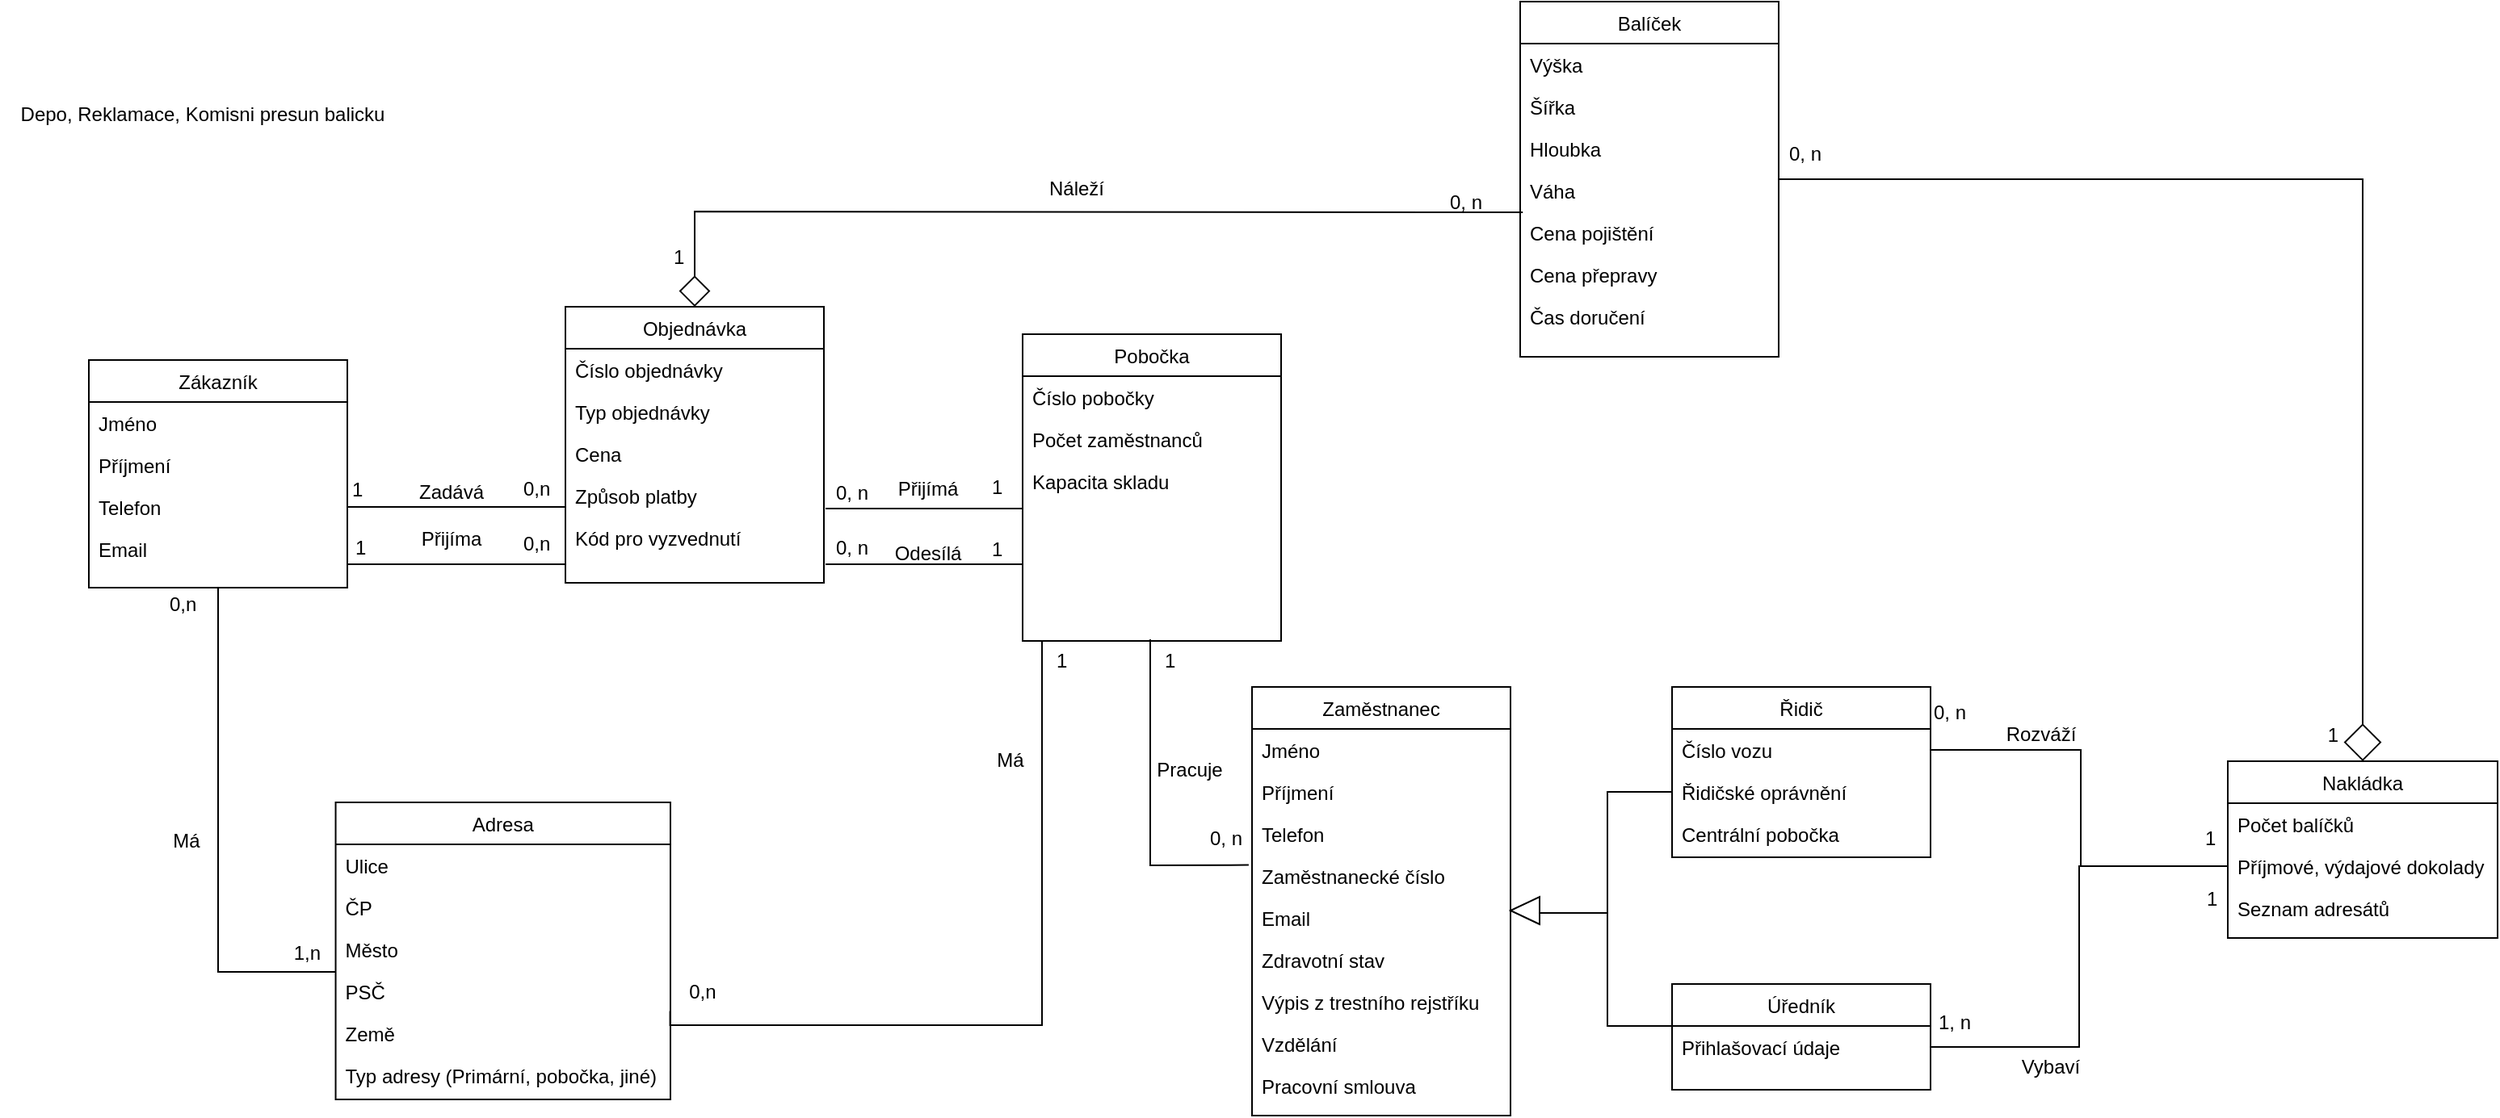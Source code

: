 <mxfile version="20.6.0" type="github">
  <diagram id="L5aYX6kbzt17_Y6ruYPm" name="Stránka-1">
    <mxGraphModel dx="2532" dy="793" grid="1" gridSize="10" guides="1" tooltips="1" connect="1" arrows="1" fold="1" page="1" pageScale="1" pageWidth="827" pageHeight="1169" math="0" shadow="0">
      <root>
        <mxCell id="0" />
        <mxCell id="1" parent="0" />
        <mxCell id="regOmah-uOrhAEvhPZx0-2" value="Zákazník" style="swimlane;fontStyle=0;align=center;verticalAlign=top;childLayout=stackLayout;horizontal=1;startSize=26;horizontalStack=0;resizeParent=1;resizeLast=0;collapsible=1;marginBottom=0;rounded=0;shadow=0;strokeWidth=1;" parent="1" vertex="1">
          <mxGeometry x="-310" y="442" width="160" height="141" as="geometry">
            <mxRectangle x="230" y="140" width="160" height="26" as="alternateBounds" />
          </mxGeometry>
        </mxCell>
        <mxCell id="regOmah-uOrhAEvhPZx0-3" value="Jméno" style="text;align=left;verticalAlign=top;spacingLeft=4;spacingRight=4;overflow=hidden;rotatable=0;points=[[0,0.5],[1,0.5]];portConstraint=eastwest;" parent="regOmah-uOrhAEvhPZx0-2" vertex="1">
          <mxGeometry y="26" width="160" height="26" as="geometry" />
        </mxCell>
        <mxCell id="regOmah-uOrhAEvhPZx0-4" value="Příjmení" style="text;align=left;verticalAlign=top;spacingLeft=4;spacingRight=4;overflow=hidden;rotatable=0;points=[[0,0.5],[1,0.5]];portConstraint=eastwest;rounded=0;shadow=0;html=0;" parent="regOmah-uOrhAEvhPZx0-2" vertex="1">
          <mxGeometry y="52" width="160" height="26" as="geometry" />
        </mxCell>
        <mxCell id="regOmah-uOrhAEvhPZx0-5" value="Telefon" style="text;align=left;verticalAlign=top;spacingLeft=4;spacingRight=4;overflow=hidden;rotatable=0;points=[[0,0.5],[1,0.5]];portConstraint=eastwest;rounded=0;shadow=0;html=0;" parent="regOmah-uOrhAEvhPZx0-2" vertex="1">
          <mxGeometry y="78" width="160" height="26" as="geometry" />
        </mxCell>
        <mxCell id="regOmah-uOrhAEvhPZx0-6" value="Email" style="text;align=left;verticalAlign=top;spacingLeft=4;spacingRight=4;overflow=hidden;rotatable=0;points=[[0,0.5],[1,0.5]];portConstraint=eastwest;rounded=0;shadow=0;html=0;" parent="regOmah-uOrhAEvhPZx0-2" vertex="1">
          <mxGeometry y="104" width="160" height="26" as="geometry" />
        </mxCell>
        <mxCell id="regOmah-uOrhAEvhPZx0-7" value="Adresa" style="swimlane;fontStyle=0;align=center;verticalAlign=top;childLayout=stackLayout;horizontal=1;startSize=26;horizontalStack=0;resizeParent=1;resizeLast=0;collapsible=1;marginBottom=0;rounded=0;shadow=0;strokeWidth=1;" parent="1" vertex="1">
          <mxGeometry x="-157.23" y="716" width="207.23" height="184" as="geometry">
            <mxRectangle x="550" y="140" width="160" height="26" as="alternateBounds" />
          </mxGeometry>
        </mxCell>
        <mxCell id="regOmah-uOrhAEvhPZx0-8" value="Ulice" style="text;align=left;verticalAlign=top;spacingLeft=4;spacingRight=4;overflow=hidden;rotatable=0;points=[[0,0.5],[1,0.5]];portConstraint=eastwest;rounded=0;shadow=0;html=0;" parent="regOmah-uOrhAEvhPZx0-7" vertex="1">
          <mxGeometry y="26" width="207.23" height="26" as="geometry" />
        </mxCell>
        <mxCell id="regOmah-uOrhAEvhPZx0-9" value="ČP" style="text;align=left;verticalAlign=top;spacingLeft=4;spacingRight=4;overflow=hidden;rotatable=0;points=[[0,0.5],[1,0.5]];portConstraint=eastwest;rounded=0;shadow=0;html=0;" parent="regOmah-uOrhAEvhPZx0-7" vertex="1">
          <mxGeometry y="52" width="207.23" height="26" as="geometry" />
        </mxCell>
        <mxCell id="regOmah-uOrhAEvhPZx0-10" value="Město" style="text;align=left;verticalAlign=top;spacingLeft=4;spacingRight=4;overflow=hidden;rotatable=0;points=[[0,0.5],[1,0.5]];portConstraint=eastwest;rounded=0;shadow=0;html=0;" parent="regOmah-uOrhAEvhPZx0-7" vertex="1">
          <mxGeometry y="78" width="207.23" height="26" as="geometry" />
        </mxCell>
        <mxCell id="regOmah-uOrhAEvhPZx0-11" value="PSČ" style="text;align=left;verticalAlign=top;spacingLeft=4;spacingRight=4;overflow=hidden;rotatable=0;points=[[0,0.5],[1,0.5]];portConstraint=eastwest;rounded=0;shadow=0;html=0;" parent="regOmah-uOrhAEvhPZx0-7" vertex="1">
          <mxGeometry y="104" width="207.23" height="26" as="geometry" />
        </mxCell>
        <mxCell id="regOmah-uOrhAEvhPZx0-12" value="Země" style="text;align=left;verticalAlign=top;spacingLeft=4;spacingRight=4;overflow=hidden;rotatable=0;points=[[0,0.5],[1,0.5]];portConstraint=eastwest;rounded=0;shadow=0;html=0;" parent="regOmah-uOrhAEvhPZx0-7" vertex="1">
          <mxGeometry y="130" width="207.23" height="26" as="geometry" />
        </mxCell>
        <mxCell id="regOmah-uOrhAEvhPZx0-123" value="Typ adresy (Primární, pobočka, jiné)&#xa;" style="text;align=left;verticalAlign=top;spacingLeft=4;spacingRight=4;overflow=hidden;rotatable=0;points=[[0,0.5],[1,0.5]];portConstraint=eastwest;rounded=0;shadow=0;html=0;" parent="regOmah-uOrhAEvhPZx0-7" vertex="1">
          <mxGeometry y="156" width="207.23" height="26" as="geometry" />
        </mxCell>
        <mxCell id="regOmah-uOrhAEvhPZx0-13" value="" style="endArrow=none;shadow=0;strokeWidth=1;rounded=0;endFill=0;edgeStyle=elbowEdgeStyle;elbow=vertical;" parent="1" source="regOmah-uOrhAEvhPZx0-2" target="regOmah-uOrhAEvhPZx0-7" edge="1">
          <mxGeometry x="0.5" y="41" relative="1" as="geometry">
            <mxPoint x="-290" y="574" as="sourcePoint" />
            <mxPoint x="-130" y="574" as="targetPoint" />
            <mxPoint x="-40" y="32" as="offset" />
            <Array as="points">
              <mxPoint x="-230" y="821" />
              <mxPoint x="-230" y="908" />
            </Array>
          </mxGeometry>
        </mxCell>
        <mxCell id="regOmah-uOrhAEvhPZx0-14" value="1,n" style="resizable=0;align=right;verticalAlign=bottom;labelBackgroundColor=none;fontSize=12;" parent="regOmah-uOrhAEvhPZx0-13" connectable="0" vertex="1">
          <mxGeometry x="1" relative="1" as="geometry">
            <mxPoint x="-8" y="-3" as="offset" />
          </mxGeometry>
        </mxCell>
        <mxCell id="regOmah-uOrhAEvhPZx0-15" value="Má" style="text;html=1;resizable=0;points=[];;align=center;verticalAlign=middle;labelBackgroundColor=none;rounded=0;shadow=0;strokeWidth=1;fontSize=12;" parent="regOmah-uOrhAEvhPZx0-13" vertex="1" connectable="0">
          <mxGeometry x="0.5" y="49" relative="1" as="geometry">
            <mxPoint x="-69" y="-76" as="offset" />
          </mxGeometry>
        </mxCell>
        <mxCell id="regOmah-uOrhAEvhPZx0-153" style="edgeStyle=orthogonalEdgeStyle;rounded=0;jumpSize=6;orthogonalLoop=1;jettySize=auto;html=1;strokeWidth=1;startArrow=none;startFill=0;endArrow=diamond;endFill=0;startSize=17;endSize=21;" parent="1" source="regOmah-uOrhAEvhPZx0-16" target="regOmah-uOrhAEvhPZx0-94" edge="1">
          <mxGeometry relative="1" as="geometry">
            <mxPoint x="990" y="330.0" as="targetPoint" />
          </mxGeometry>
        </mxCell>
        <mxCell id="regOmah-uOrhAEvhPZx0-16" value="Balíček" style="swimlane;fontStyle=0;align=center;verticalAlign=top;childLayout=stackLayout;horizontal=1;startSize=26;horizontalStack=0;resizeParent=1;resizeLast=0;collapsible=1;marginBottom=0;rounded=0;shadow=0;strokeWidth=1;" parent="1" vertex="1">
          <mxGeometry x="576" y="220" width="160" height="220" as="geometry">
            <mxRectangle x="550" y="140" width="160" height="26" as="alternateBounds" />
          </mxGeometry>
        </mxCell>
        <mxCell id="regOmah-uOrhAEvhPZx0-17" value="Výška" style="text;align=left;verticalAlign=top;spacingLeft=4;spacingRight=4;overflow=hidden;rotatable=0;points=[[0,0.5],[1,0.5]];portConstraint=eastwest;" parent="regOmah-uOrhAEvhPZx0-16" vertex="1">
          <mxGeometry y="26" width="160" height="26" as="geometry" />
        </mxCell>
        <mxCell id="regOmah-uOrhAEvhPZx0-18" value="Šířka" style="text;align=left;verticalAlign=top;spacingLeft=4;spacingRight=4;overflow=hidden;rotatable=0;points=[[0,0.5],[1,0.5]];portConstraint=eastwest;" parent="regOmah-uOrhAEvhPZx0-16" vertex="1">
          <mxGeometry y="52" width="160" height="26" as="geometry" />
        </mxCell>
        <mxCell id="regOmah-uOrhAEvhPZx0-19" value="Hloubka" style="text;align=left;verticalAlign=top;spacingLeft=4;spacingRight=4;overflow=hidden;rotatable=0;points=[[0,0.5],[1,0.5]];portConstraint=eastwest;" parent="regOmah-uOrhAEvhPZx0-16" vertex="1">
          <mxGeometry y="78" width="160" height="26" as="geometry" />
        </mxCell>
        <mxCell id="regOmah-uOrhAEvhPZx0-20" value="Váha" style="text;align=left;verticalAlign=top;spacingLeft=4;spacingRight=4;overflow=hidden;rotatable=0;points=[[0,0.5],[1,0.5]];portConstraint=eastwest;rounded=0;shadow=0;html=0;" parent="regOmah-uOrhAEvhPZx0-16" vertex="1">
          <mxGeometry y="104" width="160" height="26" as="geometry" />
        </mxCell>
        <mxCell id="regOmah-uOrhAEvhPZx0-25" value="Cena pojištění" style="text;align=left;verticalAlign=top;spacingLeft=4;spacingRight=4;overflow=hidden;rotatable=0;points=[[0,0.5],[1,0.5]];portConstraint=eastwest;" parent="regOmah-uOrhAEvhPZx0-16" vertex="1">
          <mxGeometry y="130" width="160" height="26" as="geometry" />
        </mxCell>
        <mxCell id="regOmah-uOrhAEvhPZx0-26" value="Cena přepravy" style="text;align=left;verticalAlign=top;spacingLeft=4;spacingRight=4;overflow=hidden;rotatable=0;points=[[0,0.5],[1,0.5]];portConstraint=eastwest;rounded=0;shadow=0;html=0;" parent="regOmah-uOrhAEvhPZx0-16" vertex="1">
          <mxGeometry y="156" width="160" height="26" as="geometry" />
        </mxCell>
        <mxCell id="regOmah-uOrhAEvhPZx0-27" value="Čas doručení" style="text;align=left;verticalAlign=top;spacingLeft=4;spacingRight=4;overflow=hidden;rotatable=0;points=[[0,0.5],[1,0.5]];portConstraint=eastwest;" parent="regOmah-uOrhAEvhPZx0-16" vertex="1">
          <mxGeometry y="182" width="160" height="26" as="geometry" />
        </mxCell>
        <mxCell id="regOmah-uOrhAEvhPZx0-29" value="Pobočka" style="swimlane;fontStyle=0;align=center;verticalAlign=top;childLayout=stackLayout;horizontal=1;startSize=26;horizontalStack=0;resizeParent=1;resizeLast=0;collapsible=1;marginBottom=0;rounded=0;shadow=0;strokeWidth=1;" parent="1" vertex="1">
          <mxGeometry x="268" y="426" width="160" height="190" as="geometry">
            <mxRectangle x="268" y="426" width="160" height="26" as="alternateBounds" />
          </mxGeometry>
        </mxCell>
        <mxCell id="regOmah-uOrhAEvhPZx0-30" value="Číslo pobočky" style="text;align=left;verticalAlign=top;spacingLeft=4;spacingRight=4;overflow=hidden;rotatable=0;points=[[0,0.5],[1,0.5]];portConstraint=eastwest;" parent="regOmah-uOrhAEvhPZx0-29" vertex="1">
          <mxGeometry y="26" width="160" height="26" as="geometry" />
        </mxCell>
        <mxCell id="regOmah-uOrhAEvhPZx0-33" value="Počet zaměstnanců" style="text;align=left;verticalAlign=top;spacingLeft=4;spacingRight=4;overflow=hidden;rotatable=0;points=[[0,0.5],[1,0.5]];portConstraint=eastwest;rounded=0;shadow=0;html=0;" parent="regOmah-uOrhAEvhPZx0-29" vertex="1">
          <mxGeometry y="52" width="160" height="26" as="geometry" />
        </mxCell>
        <mxCell id="regOmah-uOrhAEvhPZx0-34" value="Kapacita skladu" style="text;align=left;verticalAlign=top;spacingLeft=4;spacingRight=4;overflow=hidden;rotatable=0;points=[[0,0.5],[1,0.5]];portConstraint=eastwest;rounded=0;shadow=0;html=0;" parent="regOmah-uOrhAEvhPZx0-29" vertex="1">
          <mxGeometry y="78" width="160" height="26" as="geometry" />
        </mxCell>
        <mxCell id="regOmah-uOrhAEvhPZx0-35" value="Zaměstnanec" style="swimlane;fontStyle=0;align=center;verticalAlign=top;childLayout=stackLayout;horizontal=1;startSize=26;horizontalStack=0;resizeParent=1;resizeLast=0;collapsible=1;marginBottom=0;rounded=0;shadow=0;strokeWidth=1;" parent="1" vertex="1">
          <mxGeometry x="410" y="644.5" width="160" height="265.5" as="geometry">
            <mxRectangle x="550" y="140" width="160" height="26" as="alternateBounds" />
          </mxGeometry>
        </mxCell>
        <mxCell id="regOmah-uOrhAEvhPZx0-36" value="Jméno" style="text;align=left;verticalAlign=top;spacingLeft=4;spacingRight=4;overflow=hidden;rotatable=0;points=[[0,0.5],[1,0.5]];portConstraint=eastwest;" parent="regOmah-uOrhAEvhPZx0-35" vertex="1">
          <mxGeometry y="26" width="160" height="26" as="geometry" />
        </mxCell>
        <mxCell id="regOmah-uOrhAEvhPZx0-37" value="Příjmení" style="text;align=left;verticalAlign=top;spacingLeft=4;spacingRight=4;overflow=hidden;rotatable=0;points=[[0,0.5],[1,0.5]];portConstraint=eastwest;" parent="regOmah-uOrhAEvhPZx0-35" vertex="1">
          <mxGeometry y="52" width="160" height="26" as="geometry" />
        </mxCell>
        <mxCell id="regOmah-uOrhAEvhPZx0-38" value="Telefon" style="text;align=left;verticalAlign=top;spacingLeft=4;spacingRight=4;overflow=hidden;rotatable=0;points=[[0,0.5],[1,0.5]];portConstraint=eastwest;rounded=0;shadow=0;html=0;" parent="regOmah-uOrhAEvhPZx0-35" vertex="1">
          <mxGeometry y="78" width="160" height="26" as="geometry" />
        </mxCell>
        <mxCell id="regOmah-uOrhAEvhPZx0-39" value="Zaměstnanecké číslo" style="text;align=left;verticalAlign=top;spacingLeft=4;spacingRight=4;overflow=hidden;rotatable=0;points=[[0,0.5],[1,0.5]];portConstraint=eastwest;rounded=0;shadow=0;html=0;" parent="regOmah-uOrhAEvhPZx0-35" vertex="1">
          <mxGeometry y="104" width="160" height="26" as="geometry" />
        </mxCell>
        <mxCell id="regOmah-uOrhAEvhPZx0-40" value="Email" style="text;align=left;verticalAlign=top;spacingLeft=4;spacingRight=4;overflow=hidden;rotatable=0;points=[[0,0.5],[1,0.5]];portConstraint=eastwest;rounded=0;shadow=0;html=0;" parent="regOmah-uOrhAEvhPZx0-35" vertex="1">
          <mxGeometry y="130" width="160" height="26" as="geometry" />
        </mxCell>
        <mxCell id="regOmah-uOrhAEvhPZx0-41" value="Zdravotní stav" style="text;align=left;verticalAlign=top;spacingLeft=4;spacingRight=4;overflow=hidden;rotatable=0;points=[[0,0.5],[1,0.5]];portConstraint=eastwest;rounded=0;shadow=0;html=0;" parent="regOmah-uOrhAEvhPZx0-35" vertex="1">
          <mxGeometry y="156" width="160" height="26" as="geometry" />
        </mxCell>
        <mxCell id="regOmah-uOrhAEvhPZx0-42" value="Výpis z trestního rejstříku" style="text;align=left;verticalAlign=top;spacingLeft=4;spacingRight=4;overflow=hidden;rotatable=0;points=[[0,0.5],[1,0.5]];portConstraint=eastwest;rounded=0;shadow=0;html=0;" parent="regOmah-uOrhAEvhPZx0-35" vertex="1">
          <mxGeometry y="182" width="160" height="26" as="geometry" />
        </mxCell>
        <mxCell id="regOmah-uOrhAEvhPZx0-43" value="Vzdělání" style="text;align=left;verticalAlign=top;spacingLeft=4;spacingRight=4;overflow=hidden;rotatable=0;points=[[0,0.5],[1,0.5]];portConstraint=eastwest;rounded=0;shadow=0;html=0;" parent="regOmah-uOrhAEvhPZx0-35" vertex="1">
          <mxGeometry y="208" width="160" height="26" as="geometry" />
        </mxCell>
        <mxCell id="regOmah-uOrhAEvhPZx0-44" value="Pracovní smlouva" style="text;align=left;verticalAlign=top;spacingLeft=4;spacingRight=4;overflow=hidden;rotatable=0;points=[[0,0.5],[1,0.5]];portConstraint=eastwest;rounded=0;shadow=0;html=0;" parent="regOmah-uOrhAEvhPZx0-35" vertex="1">
          <mxGeometry y="234" width="160" height="26" as="geometry" />
        </mxCell>
        <mxCell id="regOmah-uOrhAEvhPZx0-51" value="0, n" style="resizable=0;align=right;verticalAlign=bottom;labelBackgroundColor=none;fontSize=12;" parent="1" connectable="0" vertex="1">
          <mxGeometry x="760" y="300" as="geometry">
            <mxPoint x="4" y="23" as="offset" />
          </mxGeometry>
        </mxCell>
        <mxCell id="regOmah-uOrhAEvhPZx0-52" style="edgeStyle=orthogonalEdgeStyle;rounded=0;orthogonalLoop=1;jettySize=auto;html=1;endArrow=none;endFill=0;" parent="1" source="regOmah-uOrhAEvhPZx0-5" edge="1">
          <mxGeometry relative="1" as="geometry">
            <mxPoint x="-15" y="533" as="targetPoint" />
          </mxGeometry>
        </mxCell>
        <mxCell id="regOmah-uOrhAEvhPZx0-53" value="" style="endArrow=none;html=1;rounded=0;entryX=0.006;entryY=-0.085;entryDx=0;entryDy=0;entryPerimeter=0;endFill=0;" parent="1" edge="1">
          <mxGeometry width="50" height="50" relative="1" as="geometry">
            <mxPoint x="347" y="615" as="sourcePoint" />
            <mxPoint x="407.96" y="754.79" as="targetPoint" />
            <Array as="points">
              <mxPoint x="347" y="755" />
            </Array>
          </mxGeometry>
        </mxCell>
        <mxCell id="regOmah-uOrhAEvhPZx0-54" value="Řidič" style="swimlane;fontStyle=0;align=center;verticalAlign=top;childLayout=stackLayout;horizontal=1;startSize=26;horizontalStack=0;resizeParent=1;resizeLast=0;collapsible=1;marginBottom=0;rounded=0;shadow=0;strokeWidth=1;" parent="1" vertex="1">
          <mxGeometry x="670" y="644.5" width="160" height="105.5" as="geometry">
            <mxRectangle x="340" y="380" width="170" height="26" as="alternateBounds" />
          </mxGeometry>
        </mxCell>
        <mxCell id="regOmah-uOrhAEvhPZx0-55" value="Číslo vozu" style="text;align=left;verticalAlign=top;spacingLeft=4;spacingRight=4;overflow=hidden;rotatable=0;points=[[0,0.5],[1,0.5]];portConstraint=eastwest;" parent="regOmah-uOrhAEvhPZx0-54" vertex="1">
          <mxGeometry y="26" width="160" height="26" as="geometry" />
        </mxCell>
        <mxCell id="regOmah-uOrhAEvhPZx0-56" value="Řidičské oprávnění" style="text;align=left;verticalAlign=top;spacingLeft=4;spacingRight=4;overflow=hidden;rotatable=0;points=[[0,0.5],[1,0.5]];portConstraint=eastwest;" parent="regOmah-uOrhAEvhPZx0-54" vertex="1">
          <mxGeometry y="52" width="160" height="26" as="geometry" />
        </mxCell>
        <mxCell id="regOmah-uOrhAEvhPZx0-155" value="Centrální pobočka" style="text;align=left;verticalAlign=top;spacingLeft=4;spacingRight=4;overflow=hidden;rotatable=0;points=[[0,0.5],[1,0.5]];portConstraint=eastwest;" parent="regOmah-uOrhAEvhPZx0-54" vertex="1">
          <mxGeometry y="78" width="160" height="26" as="geometry" />
        </mxCell>
        <mxCell id="regOmah-uOrhAEvhPZx0-57" value="Úředník" style="swimlane;fontStyle=0;align=center;verticalAlign=top;childLayout=stackLayout;horizontal=1;startSize=26;horizontalStack=0;resizeParent=1;resizeLast=0;collapsible=1;marginBottom=0;rounded=0;shadow=0;strokeWidth=1;" parent="1" vertex="1">
          <mxGeometry x="670" y="828.5" width="160" height="65.5" as="geometry">
            <mxRectangle x="340" y="380" width="170" height="26" as="alternateBounds" />
          </mxGeometry>
        </mxCell>
        <mxCell id="regOmah-uOrhAEvhPZx0-58" value="Přihlašovací údaje" style="text;align=left;verticalAlign=top;spacingLeft=4;spacingRight=4;overflow=hidden;rotatable=0;points=[[0,0.5],[1,0.5]];portConstraint=eastwest;" parent="regOmah-uOrhAEvhPZx0-57" vertex="1">
          <mxGeometry y="26" width="160" height="26" as="geometry" />
        </mxCell>
        <mxCell id="regOmah-uOrhAEvhPZx0-59" value="" style="edgeStyle=orthogonalEdgeStyle;rounded=0;orthogonalLoop=1;jettySize=auto;html=1;endArrow=none;endFill=0;strokeWidth=1;entryX=0.749;entryY=0.453;entryDx=0;entryDy=0;entryPerimeter=0;" parent="1" source="regOmah-uOrhAEvhPZx0-56" target="regOmah-uOrhAEvhPZx0-60" edge="1">
          <mxGeometry relative="1" as="geometry">
            <mxPoint x="590" y="774.5" as="targetPoint" />
            <mxPoint x="670.0" y="709.5" as="sourcePoint" />
            <Array as="points">
              <mxPoint x="630" y="709.5" />
              <mxPoint x="630" y="784.5" />
              <mxPoint x="575" y="784.5" />
            </Array>
          </mxGeometry>
        </mxCell>
        <mxCell id="regOmah-uOrhAEvhPZx0-60" value="" style="triangle;whiteSpace=wrap;html=1;fillColor=#FFFFFF;rotation=-180;" parent="1" vertex="1">
          <mxGeometry x="570" y="774.5" width="18" height="17" as="geometry" />
        </mxCell>
        <mxCell id="regOmah-uOrhAEvhPZx0-61" value="" style="endArrow=none;html=1;rounded=0;strokeWidth=1;exitX=0;exitY=0;exitDx=0;exitDy=0;exitPerimeter=0;" parent="1" edge="1">
          <mxGeometry width="50" height="50" relative="1" as="geometry">
            <mxPoint x="670" y="854.5" as="sourcePoint" />
            <mxPoint x="630" y="774.5" as="targetPoint" />
            <Array as="points">
              <mxPoint x="630" y="854.5" />
            </Array>
          </mxGeometry>
        </mxCell>
        <mxCell id="regOmah-uOrhAEvhPZx0-62" value="1" style="resizable=0;align=left;verticalAlign=bottom;labelBackgroundColor=none;fontSize=12;" parent="1" connectable="0" vertex="1">
          <mxGeometry x="357" y="622.0" as="geometry">
            <mxPoint x="-3" y="15" as="offset" />
          </mxGeometry>
        </mxCell>
        <mxCell id="regOmah-uOrhAEvhPZx0-63" value="0, n" style="resizable=0;align=left;verticalAlign=bottom;labelBackgroundColor=none;fontSize=12;" parent="1" connectable="0" vertex="1">
          <mxGeometry x="394" y="759.0" as="geometry">
            <mxPoint x="-12" y="-12" as="offset" />
          </mxGeometry>
        </mxCell>
        <mxCell id="regOmah-uOrhAEvhPZx0-64" value="1" style="resizable=0;align=left;verticalAlign=bottom;labelBackgroundColor=none;fontSize=12;" parent="1" connectable="0" vertex="1">
          <mxGeometry x="-143" y="522.0" as="geometry">
            <mxPoint x="-6" y="9" as="offset" />
          </mxGeometry>
        </mxCell>
        <mxCell id="regOmah-uOrhAEvhPZx0-65" value="Zadává" style="text;html=1;resizable=0;points=[];;align=center;verticalAlign=middle;labelBackgroundColor=none;rounded=0;shadow=0;strokeWidth=1;fontSize=12;" parent="1" vertex="1" connectable="0">
          <mxGeometry x="-95" y="524" as="geometry">
            <mxPoint x="9" as="offset" />
          </mxGeometry>
        </mxCell>
        <mxCell id="regOmah-uOrhAEvhPZx0-66" value="Vybaví" style="text;html=1;resizable=0;points=[];;align=center;verticalAlign=middle;labelBackgroundColor=none;rounded=0;shadow=0;strokeWidth=1;fontSize=12;rotation=0;" parent="1" vertex="1" connectable="0">
          <mxGeometry x="881" y="894" as="geometry">
            <mxPoint x="23" y="-14" as="offset" />
          </mxGeometry>
        </mxCell>
        <mxCell id="regOmah-uOrhAEvhPZx0-67" value="Pracuje" style="text;html=1;resizable=0;points=[];;align=center;verticalAlign=middle;labelBackgroundColor=none;rounded=0;shadow=0;strokeWidth=1;fontSize=12;" parent="1" vertex="1" connectable="0">
          <mxGeometry x="348" y="710" as="geometry">
            <mxPoint x="23" y="-14" as="offset" />
          </mxGeometry>
        </mxCell>
        <mxCell id="regOmah-uOrhAEvhPZx0-68" value="Rozváží" style="text;html=1;resizable=0;points=[];;align=center;verticalAlign=middle;labelBackgroundColor=none;rounded=0;shadow=0;strokeWidth=1;fontSize=12;" parent="1" vertex="1" connectable="0">
          <mxGeometry x="875" y="687.5" as="geometry">
            <mxPoint x="23" y="-14" as="offset" />
          </mxGeometry>
        </mxCell>
        <mxCell id="regOmah-uOrhAEvhPZx0-69" style="edgeStyle=orthogonalEdgeStyle;rounded=0;orthogonalLoop=1;jettySize=auto;html=1;entryX=0;entryY=0.5;entryDx=0;entryDy=0;endArrow=none;endFill=0;" parent="1" source="regOmah-uOrhAEvhPZx0-55" edge="1">
          <mxGeometry relative="1" as="geometry">
            <mxPoint x="1014" y="755.5" as="targetPoint" />
            <Array as="points">
              <mxPoint x="923" y="684" />
              <mxPoint x="923" y="756" />
            </Array>
          </mxGeometry>
        </mxCell>
        <mxCell id="regOmah-uOrhAEvhPZx0-70" style="edgeStyle=orthogonalEdgeStyle;rounded=0;orthogonalLoop=1;jettySize=auto;html=1;entryX=0;entryY=0.5;entryDx=0;entryDy=0;endArrow=none;endFill=0;" parent="1" source="regOmah-uOrhAEvhPZx0-58" target="regOmah-uOrhAEvhPZx0-97" edge="1">
          <mxGeometry relative="1" as="geometry">
            <mxPoint x="913" y="916" as="targetPoint" />
          </mxGeometry>
        </mxCell>
        <mxCell id="regOmah-uOrhAEvhPZx0-73" value="1, n" style="resizable=0;align=left;verticalAlign=bottom;labelBackgroundColor=none;fontSize=12;" parent="1" connectable="0" vertex="1">
          <mxGeometry x="839" y="865.0" as="geometry">
            <mxPoint x="-6" y="-4" as="offset" />
          </mxGeometry>
        </mxCell>
        <mxCell id="regOmah-uOrhAEvhPZx0-75" value="0, n" style="resizable=0;align=right;verticalAlign=bottom;labelBackgroundColor=none;fontSize=12;" parent="1" connectable="0" vertex="1">
          <mxGeometry x="170" y="510" as="geometry">
            <mxPoint x="4" y="23" as="offset" />
          </mxGeometry>
        </mxCell>
        <mxCell id="regOmah-uOrhAEvhPZx0-77" value="0, n" style="resizable=0;align=left;verticalAlign=bottom;labelBackgroundColor=none;fontSize=12;" parent="1" connectable="0" vertex="1">
          <mxGeometry x="802" y="553.0" as="geometry">
            <mxPoint x="28" y="116" as="offset" />
          </mxGeometry>
        </mxCell>
        <mxCell id="regOmah-uOrhAEvhPZx0-94" value="Nakládka" style="swimlane;fontStyle=0;align=center;verticalAlign=top;childLayout=stackLayout;horizontal=1;startSize=26;horizontalStack=0;resizeParent=1;resizeLast=0;collapsible=1;marginBottom=0;rounded=0;shadow=0;strokeWidth=1;" parent="1" vertex="1">
          <mxGeometry x="1014" y="690.5" width="167" height="109.5" as="geometry">
            <mxRectangle x="550" y="140" width="160" height="26" as="alternateBounds" />
          </mxGeometry>
        </mxCell>
        <mxCell id="regOmah-uOrhAEvhPZx0-95" value="Počet balíčků" style="text;align=left;verticalAlign=top;spacingLeft=4;spacingRight=4;overflow=hidden;rotatable=0;points=[[0,0.5],[1,0.5]];portConstraint=eastwest;" parent="regOmah-uOrhAEvhPZx0-94" vertex="1">
          <mxGeometry y="26" width="167" height="26" as="geometry" />
        </mxCell>
        <mxCell id="regOmah-uOrhAEvhPZx0-97" value="Příjmové, výdajové dokolady" style="text;align=left;verticalAlign=top;spacingLeft=4;spacingRight=4;overflow=hidden;rotatable=0;points=[[0,0.5],[1,0.5]];portConstraint=eastwest;" parent="regOmah-uOrhAEvhPZx0-94" vertex="1">
          <mxGeometry y="52" width="167" height="26" as="geometry" />
        </mxCell>
        <mxCell id="regOmah-uOrhAEvhPZx0-98" value="Seznam adresátů" style="text;align=left;verticalAlign=top;spacingLeft=4;spacingRight=4;overflow=hidden;rotatable=0;points=[[0,0.5],[1,0.5]];portConstraint=eastwest;" parent="regOmah-uOrhAEvhPZx0-94" vertex="1">
          <mxGeometry y="78" width="167" height="26" as="geometry" />
        </mxCell>
        <mxCell id="regOmah-uOrhAEvhPZx0-99" value="1" style="resizable=0;align=left;verticalAlign=bottom;labelBackgroundColor=none;fontSize=12;" parent="1" connectable="0" vertex="1">
          <mxGeometry x="1001" y="732.0" as="geometry">
            <mxPoint x="-3" y="15" as="offset" />
          </mxGeometry>
        </mxCell>
        <mxCell id="regOmah-uOrhAEvhPZx0-100" value="1" style="resizable=0;align=left;verticalAlign=bottom;labelBackgroundColor=none;fontSize=12;" parent="1" connectable="0" vertex="1">
          <mxGeometry x="1002" y="769.5" as="geometry">
            <mxPoint x="-3" y="15" as="offset" />
          </mxGeometry>
        </mxCell>
        <mxCell id="regOmah-uOrhAEvhPZx0-104" value="Přijímá" style="text;html=1;resizable=0;points=[];;align=center;verticalAlign=middle;labelBackgroundColor=none;rounded=0;shadow=0;strokeWidth=1;fontSize=12;" parent="1" vertex="1" connectable="0">
          <mxGeometry x="200" y="522" as="geometry">
            <mxPoint x="9" as="offset" />
          </mxGeometry>
        </mxCell>
        <mxCell id="regOmah-uOrhAEvhPZx0-105" value="Objednávka" style="swimlane;fontStyle=0;align=center;verticalAlign=top;childLayout=stackLayout;horizontal=1;startSize=26;horizontalStack=0;resizeParent=1;resizeLast=0;collapsible=1;marginBottom=0;rounded=0;shadow=0;strokeWidth=1;" parent="1" vertex="1">
          <mxGeometry x="-15" y="409" width="160" height="171" as="geometry">
            <mxRectangle x="550" y="140" width="160" height="26" as="alternateBounds" />
          </mxGeometry>
        </mxCell>
        <mxCell id="regOmah-uOrhAEvhPZx0-106" value="Číslo objednávky" style="text;align=left;verticalAlign=top;spacingLeft=4;spacingRight=4;overflow=hidden;rotatable=0;points=[[0,0.5],[1,0.5]];portConstraint=eastwest;" parent="regOmah-uOrhAEvhPZx0-105" vertex="1">
          <mxGeometry y="26" width="160" height="26" as="geometry" />
        </mxCell>
        <mxCell id="regOmah-uOrhAEvhPZx0-107" value="Typ objednávky" style="text;align=left;verticalAlign=top;spacingLeft=4;spacingRight=4;overflow=hidden;rotatable=0;points=[[0,0.5],[1,0.5]];portConstraint=eastwest;rounded=0;shadow=0;html=0;" parent="regOmah-uOrhAEvhPZx0-105" vertex="1">
          <mxGeometry y="52" width="160" height="26" as="geometry" />
        </mxCell>
        <mxCell id="regOmah-uOrhAEvhPZx0-108" value="Cena" style="text;align=left;verticalAlign=top;spacingLeft=4;spacingRight=4;overflow=hidden;rotatable=0;points=[[0,0.5],[1,0.5]];portConstraint=eastwest;rounded=0;shadow=0;html=0;" parent="regOmah-uOrhAEvhPZx0-105" vertex="1">
          <mxGeometry y="78" width="160" height="26" as="geometry" />
        </mxCell>
        <mxCell id="regOmah-uOrhAEvhPZx0-109" value="Způsob platby" style="text;align=left;verticalAlign=top;spacingLeft=4;spacingRight=4;overflow=hidden;rotatable=0;points=[[0,0.5],[1,0.5]];portConstraint=eastwest;" parent="regOmah-uOrhAEvhPZx0-105" vertex="1">
          <mxGeometry y="104" width="160" height="26" as="geometry" />
        </mxCell>
        <mxCell id="regOmah-uOrhAEvhPZx0-28" value="Kód pro vyzvednutí" style="text;align=left;verticalAlign=top;spacingLeft=4;spacingRight=4;overflow=hidden;rotatable=0;points=[[0,0.5],[1,0.5]];portConstraint=eastwest;" parent="regOmah-uOrhAEvhPZx0-105" vertex="1">
          <mxGeometry y="130" width="160" height="26" as="geometry" />
        </mxCell>
        <mxCell id="regOmah-uOrhAEvhPZx0-110" style="edgeStyle=orthogonalEdgeStyle;rounded=0;orthogonalLoop=1;jettySize=auto;html=1;endArrow=none;endFill=0;" parent="1" edge="1">
          <mxGeometry relative="1" as="geometry">
            <mxPoint x="268" y="534" as="targetPoint" />
            <mxPoint x="146" y="534" as="sourcePoint" />
          </mxGeometry>
        </mxCell>
        <mxCell id="regOmah-uOrhAEvhPZx0-111" value="1" style="resizable=0;align=left;verticalAlign=bottom;labelBackgroundColor=none;fontSize=12;" parent="1" connectable="0" vertex="1">
          <mxGeometry x="250" y="514.5" as="geometry">
            <mxPoint x="-3" y="15" as="offset" />
          </mxGeometry>
        </mxCell>
        <mxCell id="regOmah-uOrhAEvhPZx0-112" value="0,n" style="resizable=0;align=left;verticalAlign=bottom;labelBackgroundColor=none;fontSize=12;" parent="1" connectable="0" vertex="1">
          <mxGeometry x="-40" y="515.5" as="geometry">
            <mxPoint x="-3" y="15" as="offset" />
          </mxGeometry>
        </mxCell>
        <mxCell id="regOmah-uOrhAEvhPZx0-113" value="0,n" style="resizable=0;align=left;verticalAlign=bottom;labelBackgroundColor=none;fontSize=12;" parent="1" connectable="0" vertex="1">
          <mxGeometry x="-245" y="579.998" as="geometry">
            <mxPoint x="-17" y="22" as="offset" />
          </mxGeometry>
        </mxCell>
        <mxCell id="regOmah-uOrhAEvhPZx0-114" value="" style="endArrow=none;html=1;rounded=0;exitX=0.5;exitY=0;exitDx=0;exitDy=0;endFill=0;endSize=6;startArrow=diamond;startFill=0;startSize=17;entryX=0.01;entryY=0.021;entryDx=0;entryDy=0;entryPerimeter=0;" parent="1" source="regOmah-uOrhAEvhPZx0-105" target="regOmah-uOrhAEvhPZx0-25" edge="1">
          <mxGeometry width="50" height="50" relative="1" as="geometry">
            <mxPoint x="503" y="490" as="sourcePoint" />
            <mxPoint x="570" y="350" as="targetPoint" />
            <Array as="points">
              <mxPoint x="65" y="350" />
            </Array>
          </mxGeometry>
        </mxCell>
        <mxCell id="regOmah-uOrhAEvhPZx0-115" value="Náleží" style="text;html=1;resizable=0;points=[];;align=center;verticalAlign=middle;labelBackgroundColor=none;rounded=0;shadow=0;strokeWidth=1;fontSize=12;" parent="1" vertex="1" connectable="0">
          <mxGeometry x="330.005" y="310.004" as="geometry">
            <mxPoint x="-29" y="26" as="offset" />
          </mxGeometry>
        </mxCell>
        <mxCell id="regOmah-uOrhAEvhPZx0-116" value="0, n" style="resizable=0;align=right;verticalAlign=bottom;labelBackgroundColor=none;fontSize=12;" parent="1" connectable="0" vertex="1">
          <mxGeometry x="550" y="330" as="geometry">
            <mxPoint x="4" y="23" as="offset" />
          </mxGeometry>
        </mxCell>
        <mxCell id="regOmah-uOrhAEvhPZx0-117" value="1" style="resizable=0;align=left;verticalAlign=bottom;labelBackgroundColor=none;fontSize=12;" parent="1" connectable="0" vertex="1">
          <mxGeometry x="65" y="360.0" as="geometry">
            <mxPoint x="-15" y="27" as="offset" />
          </mxGeometry>
        </mxCell>
        <mxCell id="regOmah-uOrhAEvhPZx0-128" style="edgeStyle=orthogonalEdgeStyle;rounded=0;orthogonalLoop=1;jettySize=auto;html=1;endArrow=none;endFill=0;" parent="1" edge="1">
          <mxGeometry relative="1" as="geometry">
            <mxPoint x="268" y="568.5" as="targetPoint" />
            <mxPoint x="146" y="568.5" as="sourcePoint" />
          </mxGeometry>
        </mxCell>
        <mxCell id="regOmah-uOrhAEvhPZx0-130" value="Odesílá" style="text;html=1;resizable=0;points=[];;align=center;verticalAlign=middle;labelBackgroundColor=none;rounded=0;shadow=0;strokeWidth=1;fontSize=12;" parent="1" vertex="1" connectable="0">
          <mxGeometry x="200" y="562" as="geometry">
            <mxPoint x="9" as="offset" />
          </mxGeometry>
        </mxCell>
        <mxCell id="regOmah-uOrhAEvhPZx0-131" value="1" style="resizable=0;align=left;verticalAlign=bottom;labelBackgroundColor=none;fontSize=12;" parent="1" connectable="0" vertex="1">
          <mxGeometry x="250" y="553.0" as="geometry">
            <mxPoint x="-3" y="15" as="offset" />
          </mxGeometry>
        </mxCell>
        <mxCell id="regOmah-uOrhAEvhPZx0-132" value="0, n" style="resizable=0;align=right;verticalAlign=bottom;labelBackgroundColor=none;fontSize=12;" parent="1" connectable="0" vertex="1">
          <mxGeometry x="170" y="544" as="geometry">
            <mxPoint x="4" y="23" as="offset" />
          </mxGeometry>
        </mxCell>
        <mxCell id="regOmah-uOrhAEvhPZx0-133" value="Přijíma" style="text;html=1;resizable=0;points=[];;align=center;verticalAlign=middle;labelBackgroundColor=none;rounded=0;shadow=0;strokeWidth=1;fontSize=12;" parent="1" vertex="1" connectable="0">
          <mxGeometry x="-95" y="553" as="geometry">
            <mxPoint x="9" as="offset" />
          </mxGeometry>
        </mxCell>
        <mxCell id="regOmah-uOrhAEvhPZx0-134" value="0,n" style="resizable=0;align=left;verticalAlign=bottom;labelBackgroundColor=none;fontSize=12;" parent="1" connectable="0" vertex="1">
          <mxGeometry x="-40" y="549.5" as="geometry">
            <mxPoint x="-3" y="15" as="offset" />
          </mxGeometry>
        </mxCell>
        <mxCell id="regOmah-uOrhAEvhPZx0-135" style="edgeStyle=orthogonalEdgeStyle;rounded=0;orthogonalLoop=1;jettySize=auto;html=1;endArrow=none;endFill=0;" parent="1" edge="1">
          <mxGeometry relative="1" as="geometry">
            <mxPoint x="-15.0" y="568.5" as="targetPoint" />
            <mxPoint x="-150.0" y="568.5" as="sourcePoint" />
          </mxGeometry>
        </mxCell>
        <mxCell id="regOmah-uOrhAEvhPZx0-136" value="1" style="resizable=0;align=left;verticalAlign=bottom;labelBackgroundColor=none;fontSize=12;" parent="1" connectable="0" vertex="1">
          <mxGeometry x="-133" y="532.0" as="geometry">
            <mxPoint x="-14" y="35" as="offset" />
          </mxGeometry>
        </mxCell>
        <mxCell id="regOmah-uOrhAEvhPZx0-154" value="1" style="resizable=0;align=right;verticalAlign=bottom;labelBackgroundColor=none;fontSize=12;" parent="1" connectable="0" vertex="1">
          <mxGeometry x="1080" y="660" as="geometry">
            <mxPoint x="4" y="23" as="offset" />
          </mxGeometry>
        </mxCell>
        <mxCell id="Ka-3wz8nUxAZ7EdSLQp2-2" value="" style="endArrow=none;shadow=0;strokeWidth=1;rounded=0;endFill=0;edgeStyle=elbowEdgeStyle;elbow=vertical;entryX=0.999;entryY=-0.031;entryDx=0;entryDy=0;entryPerimeter=0;" parent="1" target="regOmah-uOrhAEvhPZx0-12" edge="1">
          <mxGeometry x="0.5" y="41" relative="1" as="geometry">
            <mxPoint x="280" y="616" as="sourcePoint" />
            <mxPoint x="352.77" y="854" as="targetPoint" />
            <mxPoint x="-40" y="32" as="offset" />
            <Array as="points">
              <mxPoint x="280" y="854" />
              <mxPoint x="280" y="941" />
            </Array>
          </mxGeometry>
        </mxCell>
        <mxCell id="Ka-3wz8nUxAZ7EdSLQp2-3" value="0,n" style="resizable=0;align=right;verticalAlign=bottom;labelBackgroundColor=none;fontSize=12;" parent="Ka-3wz8nUxAZ7EdSLQp2-2" connectable="0" vertex="1">
          <mxGeometry x="1" relative="1" as="geometry">
            <mxPoint x="30" y="-3" as="offset" />
          </mxGeometry>
        </mxCell>
        <mxCell id="Ka-3wz8nUxAZ7EdSLQp2-4" value="Má" style="text;html=1;resizable=0;points=[];;align=center;verticalAlign=middle;labelBackgroundColor=none;rounded=0;shadow=0;strokeWidth=1;fontSize=12;" parent="Ka-3wz8nUxAZ7EdSLQp2-2" vertex="1" connectable="0">
          <mxGeometry x="0.5" y="49" relative="1" as="geometry">
            <mxPoint x="100" y="-213" as="offset" />
          </mxGeometry>
        </mxCell>
        <mxCell id="Ka-3wz8nUxAZ7EdSLQp2-5" value="1" style="resizable=0;align=left;verticalAlign=bottom;labelBackgroundColor=none;fontSize=12;" parent="1" connectable="0" vertex="1">
          <mxGeometry x="290" y="622.0" as="geometry">
            <mxPoint x="-3" y="15" as="offset" />
          </mxGeometry>
        </mxCell>
        <mxCell id="BDrxVBF3FfCTh_j3WBqN-1" value="Depo, Reklamace, Komisni presun balicku" style="text;html=1;align=center;verticalAlign=middle;resizable=0;points=[];autosize=1;strokeColor=none;fillColor=none;" vertex="1" parent="1">
          <mxGeometry x="-365" y="275" width="250" height="30" as="geometry" />
        </mxCell>
      </root>
    </mxGraphModel>
  </diagram>
</mxfile>
